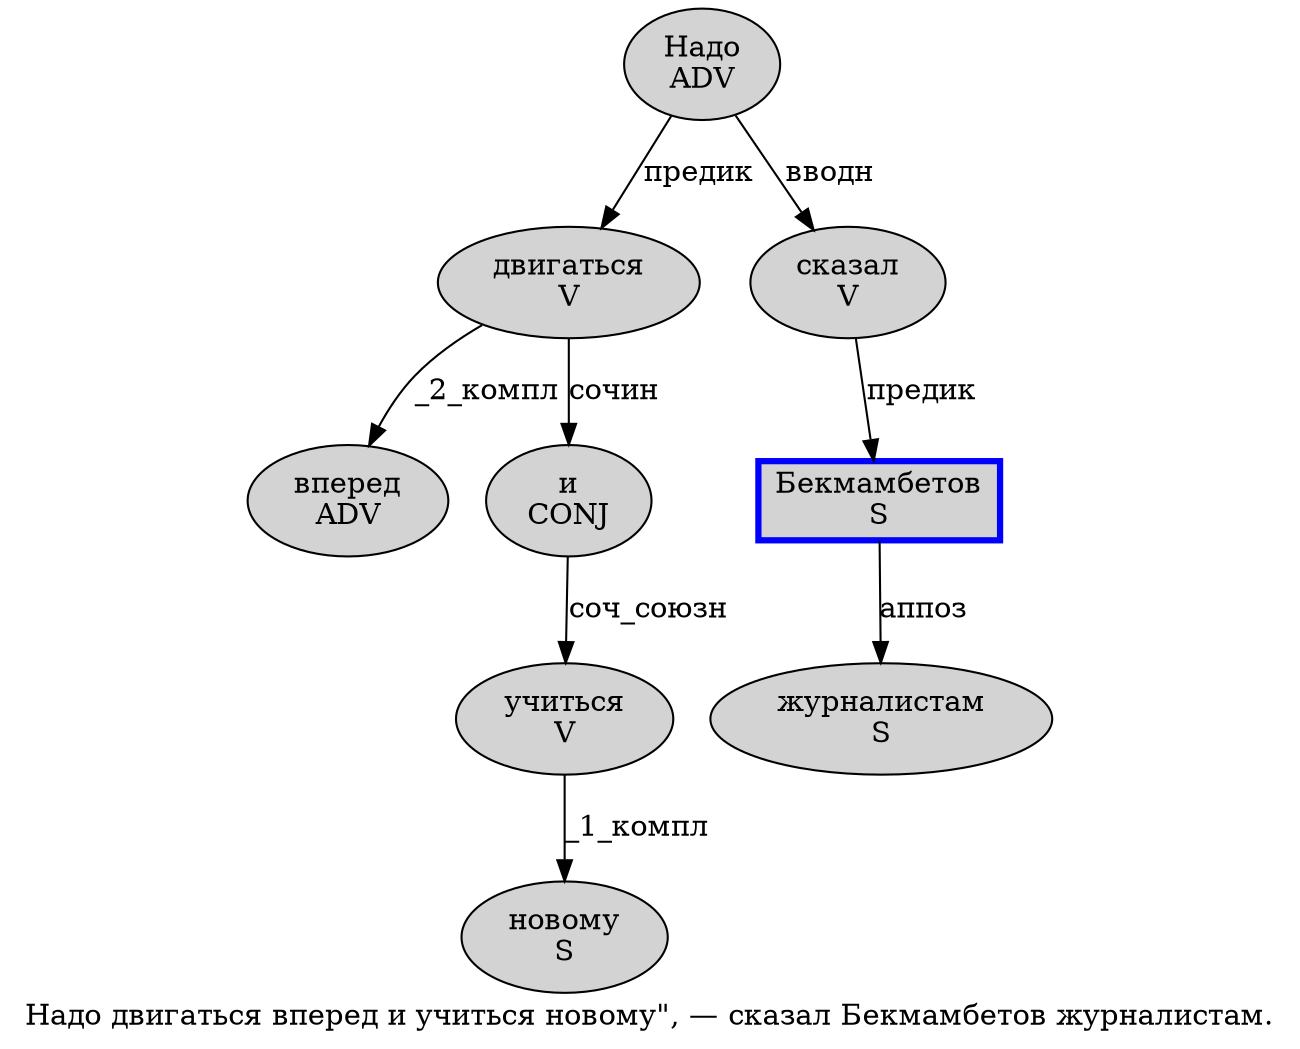 digraph SENTENCE_1164 {
	graph [label="Надо двигаться вперед и учиться новому\", — сказал Бекмамбетов журналистам."]
	node [style=filled]
		0 [label="Надо
ADV" color="" fillcolor=lightgray penwidth=1 shape=ellipse]
		1 [label="двигаться
V" color="" fillcolor=lightgray penwidth=1 shape=ellipse]
		2 [label="вперед
ADV" color="" fillcolor=lightgray penwidth=1 shape=ellipse]
		3 [label="и
CONJ" color="" fillcolor=lightgray penwidth=1 shape=ellipse]
		4 [label="учиться
V" color="" fillcolor=lightgray penwidth=1 shape=ellipse]
		5 [label="новому
S" color="" fillcolor=lightgray penwidth=1 shape=ellipse]
		9 [label="сказал
V" color="" fillcolor=lightgray penwidth=1 shape=ellipse]
		10 [label="Бекмамбетов
S" color=blue fillcolor=lightgray penwidth=3 shape=box]
		11 [label="журналистам
S" color="" fillcolor=lightgray penwidth=1 shape=ellipse]
			4 -> 5 [label="_1_компл"]
			9 -> 10 [label="предик"]
			0 -> 1 [label="предик"]
			0 -> 9 [label="вводн"]
			3 -> 4 [label="соч_союзн"]
			1 -> 2 [label="_2_компл"]
			1 -> 3 [label="сочин"]
			10 -> 11 [label="аппоз"]
}